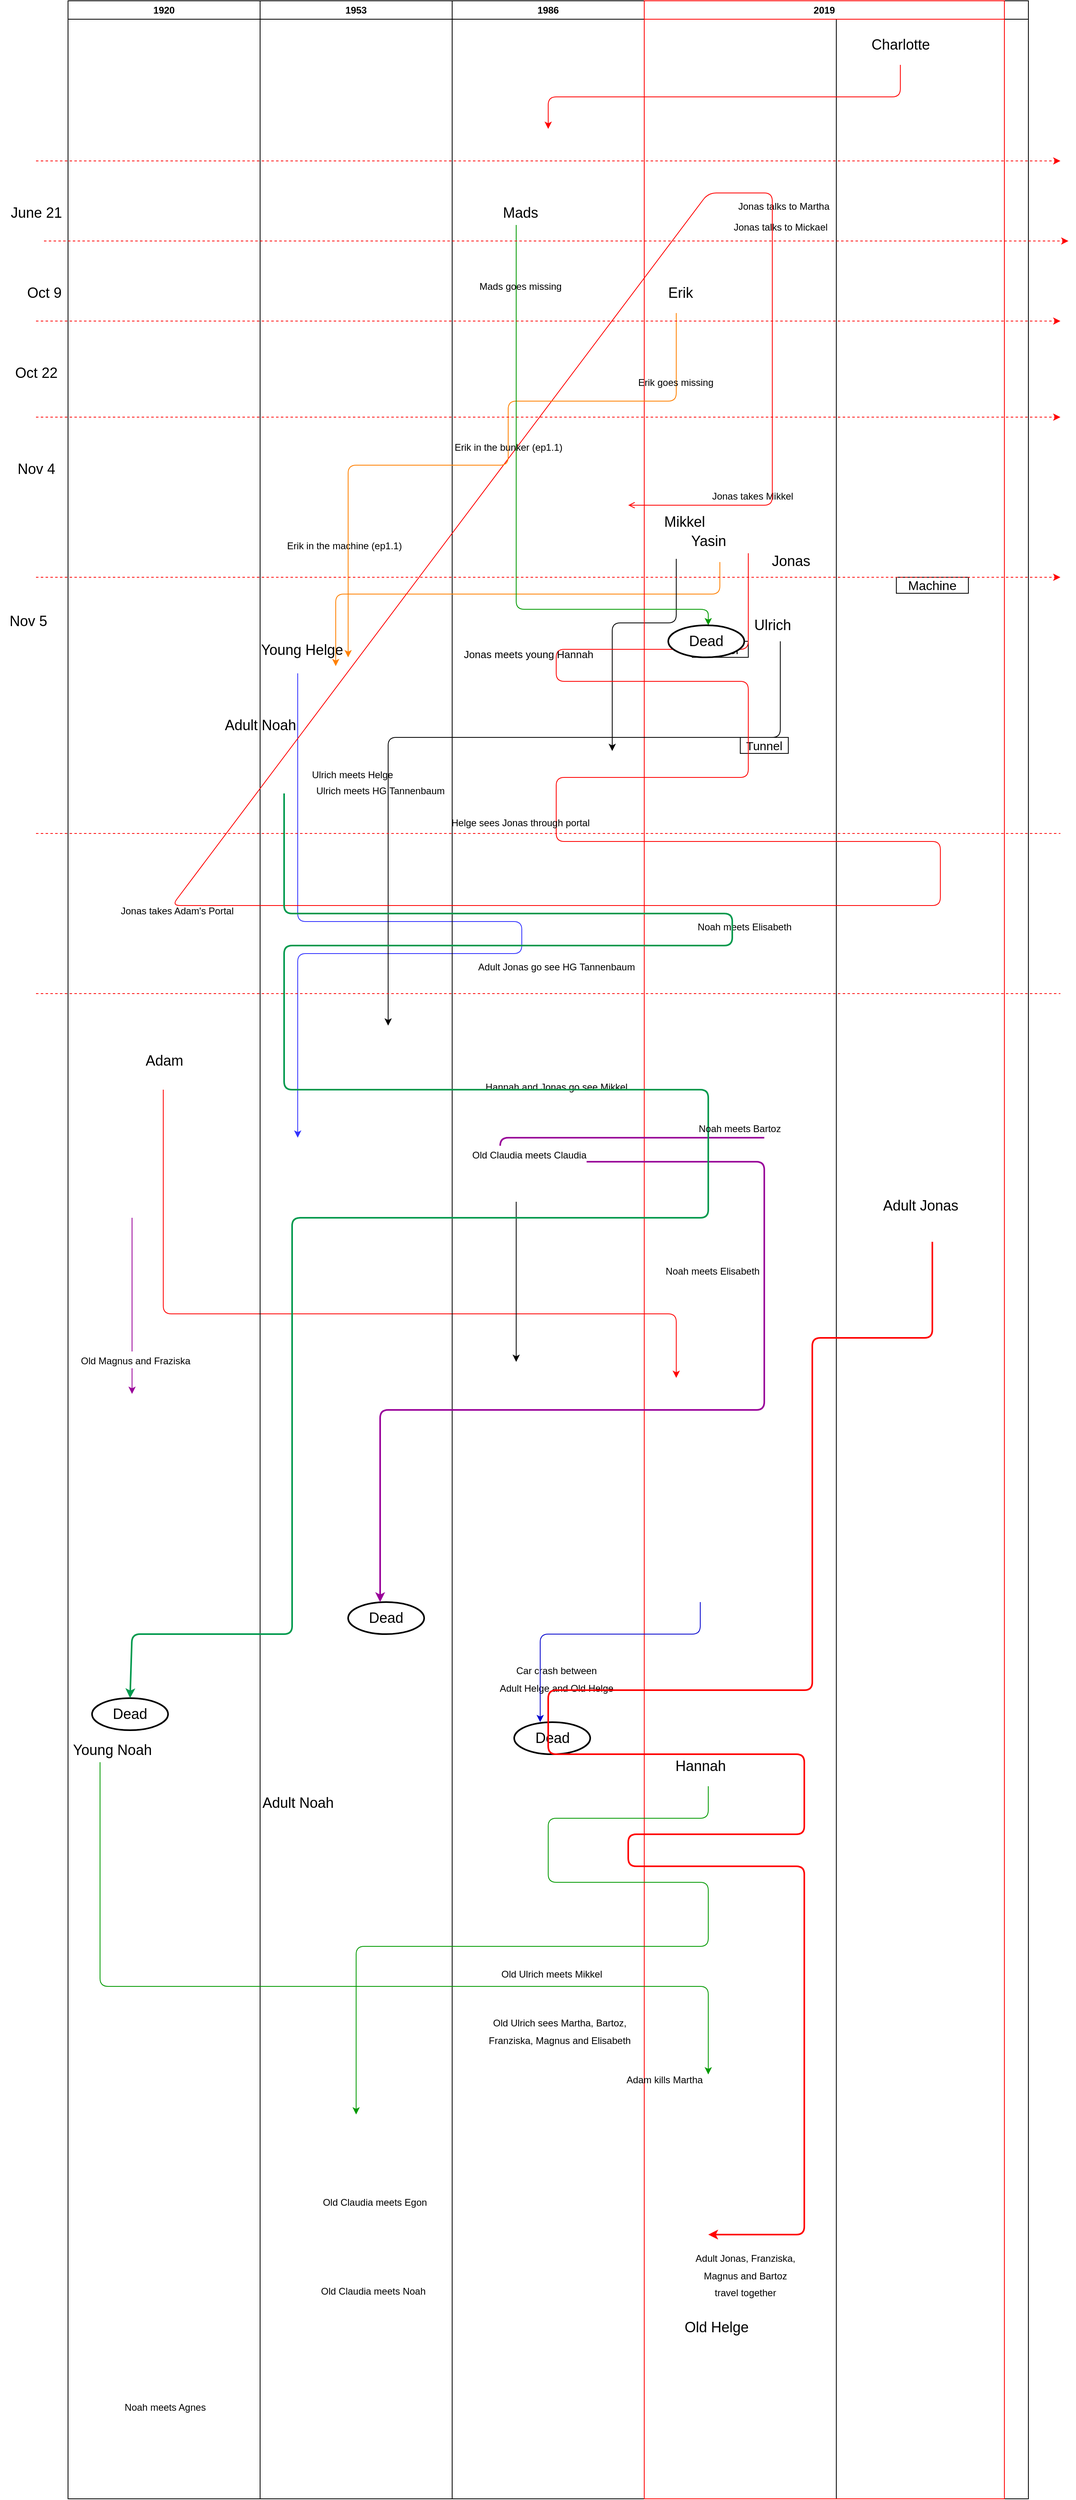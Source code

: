 <mxfile version="12.4.3" type="github" pages="1">
  <diagram name="Page-1" id="e7e014a7-5840-1c2e-5031-d8a46d1fe8dd">
    <mxGraphModel dx="1355" dy="2405" grid="1" gridSize="10" guides="1" tooltips="1" connect="1" arrows="1" fold="1" page="1" pageScale="1" pageWidth="1169" pageHeight="826" background="#ffffff" math="0" shadow="0">
      <root>
        <mxCell id="0"/>
        <mxCell id="1" parent="0"/>
        <mxCell id="2" value="1920" style="swimlane;whiteSpace=wrap;startSize=23;" parent="1" vertex="1">
          <mxGeometry x="200" y="-1520" width="240" height="3120" as="geometry"/>
        </mxCell>
        <mxCell id="4Fx-l3T1AfS1Zk8Yr6ho-14" value="" style="endArrow=classic;html=1;fontSize=18;strokeColor=#FF0000;rounded=1;" edge="1" parent="2">
          <mxGeometry width="50" height="50" relative="1" as="geometry">
            <mxPoint x="119" y="1360" as="sourcePoint"/>
            <mxPoint x="760" y="1720" as="targetPoint"/>
            <Array as="points">
              <mxPoint x="119" y="1640"/>
              <mxPoint x="760" y="1640"/>
            </Array>
          </mxGeometry>
        </mxCell>
        <mxCell id="4Fx-l3T1AfS1Zk8Yr6ho-15" value="Adam" style="text;html=1;align=center;verticalAlign=middle;resizable=0;points=[];;labelBackgroundColor=#ffffff;fontSize=18;" vertex="1" connectable="0" parent="4Fx-l3T1AfS1Zk8Yr6ho-14">
          <mxGeometry x="-0.85" y="3" relative="1" as="geometry">
            <mxPoint x="-2" y="-111" as="offset"/>
          </mxGeometry>
        </mxCell>
        <mxCell id="4Fx-l3T1AfS1Zk8Yr6ho-20" value="Young Noah" style="text;html=1;align=center;verticalAlign=middle;resizable=0;points=[];;autosize=1;fontSize=18;" vertex="1" parent="2">
          <mxGeometry x="-10" y="2170" width="130" height="30" as="geometry"/>
        </mxCell>
        <mxCell id="4Fx-l3T1AfS1Zk8Yr6ho-42" value="" style="endArrow=classic;html=1;strokeColor=#990099;fontSize=18;" edge="1" parent="2">
          <mxGeometry width="50" height="50" relative="1" as="geometry">
            <mxPoint x="80" y="1520" as="sourcePoint"/>
            <mxPoint x="80" y="1740" as="targetPoint"/>
          </mxGeometry>
        </mxCell>
        <mxCell id="4Fx-l3T1AfS1Zk8Yr6ho-43" value="&lt;font style=&quot;font-size: 12px&quot;&gt;Old Magnus and Fraziska&lt;/font&gt;" style="text;html=1;align=center;verticalAlign=middle;resizable=0;points=[];;labelBackgroundColor=#ffffff;fontSize=18;" vertex="1" connectable="0" parent="4Fx-l3T1AfS1Zk8Yr6ho-42">
          <mxGeometry x="0.609" y="4" relative="1" as="geometry">
            <mxPoint as="offset"/>
          </mxGeometry>
        </mxCell>
        <mxCell id="4Fx-l3T1AfS1Zk8Yr6ho-68" value="Dead" style="ellipse;whiteSpace=wrap;html=1;strokeWidth=2;fontSize=18;" vertex="1" parent="2">
          <mxGeometry x="30" y="2120" width="95" height="40" as="geometry"/>
        </mxCell>
        <mxCell id="4Fx-l3T1AfS1Zk8Yr6ho-45" value="&lt;font style=&quot;font-size: 12px&quot;&gt;Jonas takes Adam&#39;s Portal&lt;/font&gt;" style="text;html=1;align=center;verticalAlign=middle;resizable=0;points=[];;autosize=1;fontSize=18;direction=west;" vertex="1" parent="2">
          <mxGeometry x="51" y="1120" width="170" height="30" as="geometry"/>
        </mxCell>
        <mxCell id="3" value="1953" style="swimlane;whiteSpace=wrap" parent="1" vertex="1">
          <mxGeometry x="440" y="-1520" width="240" height="3120" as="geometry"/>
        </mxCell>
        <mxCell id="4Fx-l3T1AfS1Zk8Yr6ho-37" value="&lt;font style=&quot;font-size: 12px&quot;&gt;Ulrich meets Helge&lt;/font&gt;" style="text;html=1;align=center;verticalAlign=middle;resizable=0;points=[];;autosize=1;fontSize=18;" vertex="1" parent="3">
          <mxGeometry x="50" y="950" width="130" height="30" as="geometry"/>
        </mxCell>
        <mxCell id="4Fx-l3T1AfS1Zk8Yr6ho-44" value="&lt;font style=&quot;font-size: 12px&quot;&gt;Ulrich meets HG Tannenbaum&lt;/font&gt;" style="text;html=1;align=center;verticalAlign=middle;resizable=0;points=[];;autosize=1;fontSize=18;" vertex="1" parent="3">
          <mxGeometry x="50" y="970" width="200" height="30" as="geometry"/>
        </mxCell>
        <mxCell id="4Fx-l3T1AfS1Zk8Yr6ho-65" value="Dead" style="ellipse;whiteSpace=wrap;html=1;strokeWidth=2;fontSize=18;" vertex="1" parent="3">
          <mxGeometry x="110" y="2000" width="95" height="40" as="geometry"/>
        </mxCell>
        <mxCell id="4Fx-l3T1AfS1Zk8Yr6ho-106" value="" style="group" vertex="1" connectable="0" parent="3">
          <mxGeometry x="-13" y="796" width="340" height="394" as="geometry"/>
        </mxCell>
        <mxCell id="4Fx-l3T1AfS1Zk8Yr6ho-105" value="" style="group" vertex="1" connectable="0" parent="4Fx-l3T1AfS1Zk8Yr6ho-106">
          <mxGeometry width="340" height="394" as="geometry"/>
        </mxCell>
        <mxCell id="4Fx-l3T1AfS1Zk8Yr6ho-36" value="" style="endArrow=classic;html=1;strokeColor=#3333FF;fontSize=18;" edge="1" parent="4Fx-l3T1AfS1Zk8Yr6ho-105">
          <mxGeometry width="50" height="50" relative="1" as="geometry">
            <mxPoint x="60" y="44" as="sourcePoint"/>
            <mxPoint x="60" y="624" as="targetPoint"/>
            <Array as="points">
              <mxPoint x="60" y="354"/>
              <mxPoint x="340" y="354"/>
              <mxPoint x="340" y="394"/>
              <mxPoint x="60" y="394"/>
            </Array>
          </mxGeometry>
        </mxCell>
        <mxCell id="4Fx-l3T1AfS1Zk8Yr6ho-38" value="Young Helge" style="text;html=1;align=center;verticalAlign=middle;resizable=0;points=[];;autosize=1;fontSize=18;" vertex="1" parent="4Fx-l3T1AfS1Zk8Yr6ho-105">
          <mxGeometry width="130" height="30" as="geometry"/>
        </mxCell>
        <mxCell id="4Fx-l3T1AfS1Zk8Yr6ho-130" value="&lt;font style=&quot;font-size: 12px&quot;&gt;Erik in the machine (ep1.1)&lt;/font&gt;" style="text;html=1;align=center;verticalAlign=middle;resizable=0;points=[];;autosize=1;fontSize=18;" vertex="1" parent="3">
          <mxGeometry x="10" y="664" width="190" height="30" as="geometry"/>
        </mxCell>
        <mxCell id="4" value="1986" style="swimlane;whiteSpace=wrap" parent="1" vertex="1">
          <mxGeometry x="680" y="-1520" width="240" height="3120" as="geometry"/>
        </mxCell>
        <mxCell id="4Fx-l3T1AfS1Zk8Yr6ho-26" value="&lt;font style=&quot;font-size: 12px&quot;&gt;Hannah and Jonas go see Mikkel&lt;br&gt;&lt;/font&gt;" style="text;html=1;align=center;verticalAlign=middle;resizable=0;points=[];;autosize=1;fontSize=18;" vertex="1" parent="4">
          <mxGeometry x="20" y="1340" width="220" height="30" as="geometry"/>
        </mxCell>
        <mxCell id="4Fx-l3T1AfS1Zk8Yr6ho-27" value="&lt;font style=&quot;font-size: 12px&quot;&gt;Adult Jonas go see HG Tannenbaum&lt;/font&gt;" style="text;html=1;align=center;verticalAlign=middle;resizable=0;points=[];;autosize=1;fontSize=18;" vertex="1" parent="4">
          <mxGeometry x="10" y="1190" width="240" height="30" as="geometry"/>
        </mxCell>
        <mxCell id="4Fx-l3T1AfS1Zk8Yr6ho-34" value="" style="endArrow=classic;html=1;strokeColor=#FF8000;fontSize=18;" edge="1" parent="4">
          <mxGeometry width="50" height="50" relative="1" as="geometry">
            <mxPoint x="334.5" y="701" as="sourcePoint"/>
            <mxPoint x="-145.5" y="831" as="targetPoint"/>
            <Array as="points">
              <mxPoint x="334.5" y="741"/>
              <mxPoint x="-145.5" y="741"/>
            </Array>
          </mxGeometry>
        </mxCell>
        <mxCell id="4Fx-l3T1AfS1Zk8Yr6ho-46" value="" style="endArrow=classic;html=1;strokeColor=#000000;fontSize=18;" edge="1" parent="4">
          <mxGeometry width="50" height="50" relative="1" as="geometry">
            <mxPoint x="80" y="1500" as="sourcePoint"/>
            <mxPoint x="80" y="1700" as="targetPoint"/>
          </mxGeometry>
        </mxCell>
        <mxCell id="4Fx-l3T1AfS1Zk8Yr6ho-60" value="&lt;font style=&quot;font-size: 12px&quot;&gt;Car crash between&lt;br&gt;Adult Helge and Old Helge&lt;/font&gt;" style="text;html=1;align=center;verticalAlign=middle;resizable=0;points=[];;autosize=1;fontSize=18;" vertex="1" parent="4">
          <mxGeometry x="40" y="2070" width="180" height="50" as="geometry"/>
        </mxCell>
        <mxCell id="4Fx-l3T1AfS1Zk8Yr6ho-64" value="Dead" style="ellipse;whiteSpace=wrap;html=1;strokeWidth=2;fontSize=18;" vertex="1" parent="4">
          <mxGeometry x="77.5" y="2150" width="95" height="40" as="geometry"/>
        </mxCell>
        <mxCell id="4Fx-l3T1AfS1Zk8Yr6ho-6" value="" style="endArrow=classic;html=1;" edge="1" parent="4">
          <mxGeometry width="50" height="50" relative="1" as="geometry">
            <mxPoint x="280" y="697" as="sourcePoint"/>
            <mxPoint x="200" y="937" as="targetPoint"/>
            <Array as="points">
              <mxPoint x="280" y="777"/>
              <mxPoint x="200" y="777"/>
            </Array>
          </mxGeometry>
        </mxCell>
        <mxCell id="4Fx-l3T1AfS1Zk8Yr6ho-7" value="Mikkel" style="text;html=1;align=center;verticalAlign=middle;resizable=0;points=[];;labelBackgroundColor=#ffffff;fontSize=18;" vertex="1" connectable="0" parent="4Fx-l3T1AfS1Zk8Yr6ho-6">
          <mxGeometry x="0.333" y="1" relative="1" as="geometry">
            <mxPoint x="89" y="-180" as="offset"/>
          </mxGeometry>
        </mxCell>
        <mxCell id="G8Sm1e-z4Jg3wYjVNRuD-47" value="2052" style="swimlane;whiteSpace=wrap" parent="1" vertex="1">
          <mxGeometry x="1160" y="-1520" width="240" height="3120" as="geometry"/>
        </mxCell>
        <mxCell id="4Fx-l3T1AfS1Zk8Yr6ho-29" value="" style="endArrow=classic;html=1;strokeColor=#FF0000;fontSize=18;" edge="1" parent="G8Sm1e-z4Jg3wYjVNRuD-47">
          <mxGeometry width="50" height="50" relative="1" as="geometry">
            <mxPoint x="80" y="80" as="sourcePoint"/>
            <mxPoint x="-360" y="160" as="targetPoint"/>
            <Array as="points">
              <mxPoint x="80" y="120"/>
              <mxPoint x="-360" y="120"/>
            </Array>
          </mxGeometry>
        </mxCell>
        <mxCell id="4Fx-l3T1AfS1Zk8Yr6ho-30" value="Charlotte" style="text;html=1;align=center;verticalAlign=middle;resizable=0;points=[];;autosize=1;fontSize=18;" vertex="1" parent="G8Sm1e-z4Jg3wYjVNRuD-47">
          <mxGeometry x="30" y="40" width="100" height="30" as="geometry"/>
        </mxCell>
        <mxCell id="4Fx-l3T1AfS1Zk8Yr6ho-56" value="&lt;font style=&quot;font-size: 16px&quot;&gt;Machine&lt;/font&gt;" style="rounded=0;whiteSpace=wrap;html=1;fontSize=18;" vertex="1" parent="G8Sm1e-z4Jg3wYjVNRuD-47">
          <mxGeometry x="75" y="720" width="90" height="20" as="geometry"/>
        </mxCell>
        <mxCell id="4Fx-l3T1AfS1Zk8Yr6ho-117" value="" style="group;strokeWidth=2;" vertex="1" connectable="0" parent="G8Sm1e-z4Jg3wYjVNRuD-47">
          <mxGeometry x="-360" y="1670" width="480" height="1120" as="geometry"/>
        </mxCell>
        <mxCell id="4Fx-l3T1AfS1Zk8Yr6ho-116" value="" style="group" vertex="1" connectable="0" parent="4Fx-l3T1AfS1Zk8Yr6ho-117">
          <mxGeometry width="480" height="1120" as="geometry"/>
        </mxCell>
        <mxCell id="4Fx-l3T1AfS1Zk8Yr6ho-118" value="" style="group" vertex="1" connectable="0" parent="4Fx-l3T1AfS1Zk8Yr6ho-116">
          <mxGeometry width="480" height="1120" as="geometry"/>
        </mxCell>
        <mxCell id="4Fx-l3T1AfS1Zk8Yr6ho-24" value="" style="endArrow=classic;html=1;strokeColor=#FF0000;fontSize=18;strokeWidth=2;" edge="1" parent="4Fx-l3T1AfS1Zk8Yr6ho-118">
          <mxGeometry width="50" height="50" relative="1" as="geometry">
            <mxPoint x="480" y="-120" as="sourcePoint"/>
            <mxPoint x="200" y="1120" as="targetPoint"/>
            <Array as="points">
              <mxPoint x="480"/>
              <mxPoint x="330"/>
              <mxPoint x="330" y="440"/>
              <mxPoint y="440"/>
              <mxPoint y="520"/>
              <mxPoint x="320" y="520"/>
              <mxPoint x="320" y="620"/>
              <mxPoint x="100" y="620"/>
              <mxPoint x="100" y="660"/>
              <mxPoint x="320" y="660"/>
              <mxPoint x="320" y="1120"/>
            </Array>
          </mxGeometry>
        </mxCell>
        <mxCell id="4Fx-l3T1AfS1Zk8Yr6ho-28" value="&lt;font style=&quot;font-size: 12px&quot;&gt;Adult Jonas, Franziska,&lt;br&gt;Magnus and Bartoz &lt;br&gt;travel together&lt;/font&gt;" style="text;html=1;align=center;verticalAlign=middle;resizable=0;points=[];;labelBackgroundColor=#ffffff;fontSize=18;" vertex="1" connectable="0" parent="4Fx-l3T1AfS1Zk8Yr6ho-24">
          <mxGeometry x="0.975" y="2" relative="1" as="geometry">
            <mxPoint x="13" y="48" as="offset"/>
          </mxGeometry>
        </mxCell>
        <mxCell id="4Fx-l3T1AfS1Zk8Yr6ho-25" value="Adult Jonas" style="text;html=1;align=center;verticalAlign=middle;resizable=0;points=[];;autosize=1;fontSize=18;" vertex="1" parent="G8Sm1e-z4Jg3wYjVNRuD-47">
          <mxGeometry x="45" y="1490" width="120" height="30" as="geometry"/>
        </mxCell>
        <mxCell id="G8Sm1e-z4Jg3wYjVNRuD-41" value="2019" style="swimlane;whiteSpace=wrap;strokeColor=#FF0000;" parent="1" vertex="1">
          <mxGeometry x="920" y="-1520" width="450" height="3120" as="geometry"/>
        </mxCell>
        <mxCell id="4Fx-l3T1AfS1Zk8Yr6ho-17" value="" style="endArrow=classic;html=1;strokeColor=#009900;fontSize=18;" edge="1" parent="G8Sm1e-z4Jg3wYjVNRuD-41">
          <mxGeometry width="50" height="50" relative="1" as="geometry">
            <mxPoint x="80" y="2230" as="sourcePoint"/>
            <mxPoint x="-360" y="2640" as="targetPoint"/>
            <Array as="points">
              <mxPoint x="80" y="2270"/>
              <mxPoint x="-120" y="2270"/>
              <mxPoint x="-120" y="2350"/>
              <mxPoint x="80" y="2350"/>
              <mxPoint x="80" y="2430"/>
              <mxPoint x="-360" y="2430"/>
            </Array>
          </mxGeometry>
        </mxCell>
        <mxCell id="4Fx-l3T1AfS1Zk8Yr6ho-18" value="Hannah" style="text;html=1;align=center;verticalAlign=middle;resizable=0;points=[];;labelBackgroundColor=#ffffff;fontSize=18;" vertex="1" connectable="0" parent="4Fx-l3T1AfS1Zk8Yr6ho-17">
          <mxGeometry x="-0.867" y="1" relative="1" as="geometry">
            <mxPoint x="33" y="-66" as="offset"/>
          </mxGeometry>
        </mxCell>
        <mxCell id="4Fx-l3T1AfS1Zk8Yr6ho-21" value="&lt;font style=&quot;font-size: 12px&quot;&gt;Noah meets Elisabeth&lt;/font&gt;" style="text;html=1;align=center;verticalAlign=middle;resizable=0;points=[];;autosize=1;fontSize=18;" vertex="1" parent="G8Sm1e-z4Jg3wYjVNRuD-41">
          <mxGeometry x="10" y="1570" width="150" height="30" as="geometry"/>
        </mxCell>
        <mxCell id="4Fx-l3T1AfS1Zk8Yr6ho-4" value="" style="endArrow=classic;html=1;" edge="1" parent="G8Sm1e-z4Jg3wYjVNRuD-41">
          <mxGeometry width="50" height="50" relative="1" as="geometry">
            <mxPoint x="170" y="800" as="sourcePoint"/>
            <mxPoint x="-320" y="1280" as="targetPoint"/>
            <Array as="points">
              <mxPoint x="170" y="920"/>
              <mxPoint x="-320" y="920"/>
            </Array>
          </mxGeometry>
        </mxCell>
        <mxCell id="4Fx-l3T1AfS1Zk8Yr6ho-5" value="&lt;font style=&quot;font-size: 18px&quot;&gt;Ulrich&lt;/font&gt;" style="text;html=1;align=center;verticalAlign=middle;resizable=0;points=[];;labelBackgroundColor=#ffffff;" vertex="1" connectable="0" parent="4Fx-l3T1AfS1Zk8Yr6ho-4">
          <mxGeometry x="0.071" y="-2" relative="1" as="geometry">
            <mxPoint x="389" y="-138" as="offset"/>
          </mxGeometry>
        </mxCell>
        <mxCell id="4Fx-l3T1AfS1Zk8Yr6ho-40" value="" style="endArrow=classic;html=1;strokeColor=#990099;fontSize=18;strokeWidth=2;" edge="1" parent="G8Sm1e-z4Jg3wYjVNRuD-41">
          <mxGeometry width="50" height="50" relative="1" as="geometry">
            <mxPoint x="150" y="1420" as="sourcePoint"/>
            <mxPoint x="-330" y="2000" as="targetPoint"/>
            <Array as="points">
              <mxPoint x="-180" y="1420"/>
              <mxPoint x="-180" y="1450"/>
              <mxPoint x="150" y="1450"/>
              <mxPoint x="150" y="1760"/>
              <mxPoint x="-330" y="1760"/>
            </Array>
          </mxGeometry>
        </mxCell>
        <mxCell id="4Fx-l3T1AfS1Zk8Yr6ho-57" value="&lt;font style=&quot;font-size: 12px&quot;&gt;Old Claudia meets Claudia&lt;/font&gt;" style="text;html=1;align=center;verticalAlign=middle;resizable=0;points=[];;labelBackgroundColor=#ffffff;fontSize=18;" vertex="1" connectable="0" parent="4Fx-l3T1AfS1Zk8Yr6ho-40">
          <mxGeometry x="-0.585" y="36" relative="1" as="geometry">
            <mxPoint y="-7" as="offset"/>
          </mxGeometry>
        </mxCell>
        <mxCell id="4Fx-l3T1AfS1Zk8Yr6ho-50" value="&lt;font style=&quot;font-size: 15px&quot;&gt;Tunnel&lt;/font&gt;" style="rounded=0;whiteSpace=wrap;html=1;fontSize=18;" vertex="1" parent="G8Sm1e-z4Jg3wYjVNRuD-41">
          <mxGeometry x="120" y="920" width="60" height="20" as="geometry"/>
        </mxCell>
        <mxCell id="4Fx-l3T1AfS1Zk8Yr6ho-35" value="Yasin" style="text;html=1;align=center;verticalAlign=middle;resizable=0;points=[];;autosize=1;fontSize=18;" vertex="1" parent="G8Sm1e-z4Jg3wYjVNRuD-41">
          <mxGeometry x="50" y="660" width="60" height="30" as="geometry"/>
        </mxCell>
        <mxCell id="4Fx-l3T1AfS1Zk8Yr6ho-58" value="" style="endArrow=classic;html=1;strokeColor=#0000CC;fontSize=18;" edge="1" parent="G8Sm1e-z4Jg3wYjVNRuD-41">
          <mxGeometry width="50" height="50" relative="1" as="geometry">
            <mxPoint x="70" y="2000" as="sourcePoint"/>
            <mxPoint x="-130" y="2150" as="targetPoint"/>
            <Array as="points">
              <mxPoint x="70" y="2040"/>
              <mxPoint x="-130" y="2040"/>
            </Array>
          </mxGeometry>
        </mxCell>
        <mxCell id="4Fx-l3T1AfS1Zk8Yr6ho-33" value="Erik" style="text;html=1;align=center;verticalAlign=middle;resizable=0;points=[];;autosize=1;fontSize=18;" vertex="1" parent="G8Sm1e-z4Jg3wYjVNRuD-41">
          <mxGeometry x="20" y="350" width="50" height="30" as="geometry"/>
        </mxCell>
        <mxCell id="4Fx-l3T1AfS1Zk8Yr6ho-13" value="&lt;font style=&quot;font-size: 12px&quot;&gt;Jonas talks to Mickael&lt;/font&gt;" style="text;html=1;align=center;verticalAlign=middle;resizable=0;points=[];;autosize=1;fontSize=18;" vertex="1" parent="G8Sm1e-z4Jg3wYjVNRuD-41">
          <mxGeometry x="95" y="266" width="150" height="30" as="geometry"/>
        </mxCell>
        <mxCell id="4Fx-l3T1AfS1Zk8Yr6ho-12" value="&lt;font style=&quot;font-size: 12px&quot;&gt;Jonas talks to Martha&lt;/font&gt;" style="text;html=1;align=center;verticalAlign=middle;resizable=0;points=[];;autosize=1;fontSize=18;" vertex="1" parent="G8Sm1e-z4Jg3wYjVNRuD-41">
          <mxGeometry x="99" y="240" width="150" height="30" as="geometry"/>
        </mxCell>
        <mxCell id="4Fx-l3T1AfS1Zk8Yr6ho-55" value="&lt;font style=&quot;font-size: 12px&quot;&gt;Jonas takes Mikkel&lt;/font&gt;" style="text;html=1;align=center;verticalAlign=middle;resizable=0;points=[];;autosize=1;fontSize=18;" vertex="1" parent="G8Sm1e-z4Jg3wYjVNRuD-41">
          <mxGeometry x="70" y="602" width="130" height="30" as="geometry"/>
        </mxCell>
        <mxCell id="4Fx-l3T1AfS1Zk8Yr6ho-124" value="&lt;font style=&quot;font-size: 12px&quot;&gt;Noah meets Elisabeth&lt;/font&gt;" style="text;html=1;align=center;verticalAlign=middle;resizable=0;points=[];;autosize=1;fontSize=18;" vertex="1" parent="G8Sm1e-z4Jg3wYjVNRuD-41">
          <mxGeometry x="50" y="1140" width="150" height="30" as="geometry"/>
        </mxCell>
        <mxCell id="4Fx-l3T1AfS1Zk8Yr6ho-49" value="&lt;font style=&quot;font-size: 15px&quot;&gt;Tunnel&lt;/font&gt;" style="rounded=0;whiteSpace=wrap;html=1;fontSize=18;" vertex="1" parent="G8Sm1e-z4Jg3wYjVNRuD-41">
          <mxGeometry x="60" y="800" width="70" height="20" as="geometry"/>
        </mxCell>
        <mxCell id="G8Sm1e-z4Jg3wYjVNRuD-43" value="" style="elbow=vertical;strokeColor=#FF0000;endArrow=open;endFill=1;rounded=1;" parent="G8Sm1e-z4Jg3wYjVNRuD-41" edge="1">
          <mxGeometry width="100" height="100" relative="1" as="geometry">
            <mxPoint x="130" y="690" as="sourcePoint"/>
            <mxPoint x="-20" y="630" as="targetPoint"/>
            <Array as="points">
              <mxPoint x="130" y="810"/>
              <mxPoint x="-110" y="810"/>
              <mxPoint x="-110" y="850"/>
              <mxPoint x="130" y="850"/>
              <mxPoint x="130" y="970"/>
              <mxPoint x="-110" y="970"/>
              <mxPoint x="-110" y="1050"/>
              <mxPoint x="370" y="1050"/>
              <mxPoint x="370" y="1130"/>
              <mxPoint x="-590" y="1130"/>
              <mxPoint x="80" y="240"/>
              <mxPoint x="160" y="240"/>
              <mxPoint x="160" y="630"/>
            </Array>
          </mxGeometry>
        </mxCell>
        <mxCell id="G8Sm1e-z4Jg3wYjVNRuD-52" value="Jonas&lt;br style=&quot;font-size: 18px;&quot;&gt;" style="text;html=1;align=center;verticalAlign=middle;resizable=0;points=[];;labelBackgroundColor=#ffffff;fontSize=18;" parent="G8Sm1e-z4Jg3wYjVNRuD-43" vertex="1" connectable="0">
          <mxGeometry x="0.938" y="3" relative="1" as="geometry">
            <mxPoint x="67.0" y="66.48" as="offset"/>
          </mxGeometry>
        </mxCell>
        <mxCell id="4Fx-l3T1AfS1Zk8Yr6ho-9" value="&lt;p style=&quot;line-height: 70%&quot;&gt;&lt;font style=&quot;font-size: 13px ; line-height: 60%&quot;&gt;Jonas meets&lt;/font&gt;&lt;font style=&quot;font-size: 13px ; line-height: 60%&quot;&gt; young Hannah&lt;br&gt;&lt;/font&gt;&lt;/p&gt;&lt;p&gt;&lt;/p&gt;" style="text;html=1;align=center;verticalAlign=middle;resizable=0;points=[];;autosize=1;fontSize=18;" vertex="1" parent="G8Sm1e-z4Jg3wYjVNRuD-41">
          <mxGeometry x="-240" y="790" width="190" height="50" as="geometry"/>
        </mxCell>
        <mxCell id="4Fx-l3T1AfS1Zk8Yr6ho-39" value="&lt;font style=&quot;font-size: 12px&quot;&gt;Helge sees Jonas through portal&lt;/font&gt;" style="text;html=1;align=center;verticalAlign=middle;resizable=0;points=[];;autosize=1;fontSize=18;" vertex="1" parent="G8Sm1e-z4Jg3wYjVNRuD-41">
          <mxGeometry x="-260" y="1010" width="210" height="30" as="geometry"/>
        </mxCell>
        <mxCell id="4Fx-l3T1AfS1Zk8Yr6ho-32" value="" style="endArrow=classic;html=1;strokeColor=#FF8000;fontSize=18;" edge="1" parent="G8Sm1e-z4Jg3wYjVNRuD-41">
          <mxGeometry width="50" height="50" relative="1" as="geometry">
            <mxPoint x="40" y="390" as="sourcePoint"/>
            <mxPoint x="-370" y="820" as="targetPoint"/>
            <Array as="points">
              <mxPoint x="40" y="500"/>
              <mxPoint x="-170" y="500"/>
              <mxPoint x="-170" y="580"/>
              <mxPoint x="-370" y="580"/>
            </Array>
          </mxGeometry>
        </mxCell>
        <mxCell id="4Fx-l3T1AfS1Zk8Yr6ho-119" value="&lt;font style=&quot;font-size: 12px&quot;&gt;Erik goes missing&lt;/font&gt;" style="text;html=1;align=center;verticalAlign=middle;resizable=0;points=[];;autosize=1;fontSize=18;" vertex="1" parent="G8Sm1e-z4Jg3wYjVNRuD-41">
          <mxGeometry x="-21" y="460" width="120" height="30" as="geometry"/>
        </mxCell>
        <mxCell id="4Fx-l3T1AfS1Zk8Yr6ho-23" value="Mads" style="text;html=1;align=center;verticalAlign=middle;resizable=0;points=[];;autosize=1;fontSize=18;" vertex="1" parent="G8Sm1e-z4Jg3wYjVNRuD-41">
          <mxGeometry x="-190" y="250" width="70" height="30" as="geometry"/>
        </mxCell>
        <mxCell id="4Fx-l3T1AfS1Zk8Yr6ho-22" value="" style="endArrow=classic;html=1;strokeColor=#009900;fontSize=18;" edge="1" parent="G8Sm1e-z4Jg3wYjVNRuD-41">
          <mxGeometry width="50" height="50" relative="1" as="geometry">
            <mxPoint x="-160" y="280" as="sourcePoint"/>
            <mxPoint x="80" y="780" as="targetPoint"/>
            <Array as="points">
              <mxPoint x="-160" y="760"/>
              <mxPoint x="80" y="760"/>
            </Array>
          </mxGeometry>
        </mxCell>
        <mxCell id="4Fx-l3T1AfS1Zk8Yr6ho-122" value="&lt;font style=&quot;font-size: 12px&quot;&gt;Mads goes missing&lt;/font&gt;" style="text;html=1;align=center;verticalAlign=middle;resizable=0;points=[];;autosize=1;fontSize=18;" vertex="1" parent="G8Sm1e-z4Jg3wYjVNRuD-41">
          <mxGeometry x="-220" y="340" width="130" height="30" as="geometry"/>
        </mxCell>
        <mxCell id="4Fx-l3T1AfS1Zk8Yr6ho-123" value="Dead" style="ellipse;whiteSpace=wrap;html=1;strokeWidth=2;fontSize=18;" vertex="1" parent="G8Sm1e-z4Jg3wYjVNRuD-41">
          <mxGeometry x="30" y="780" width="95" height="40" as="geometry"/>
        </mxCell>
        <mxCell id="4Fx-l3T1AfS1Zk8Yr6ho-62" value="Adult Noah" style="text;html=1;align=center;verticalAlign=middle;resizable=0;points=[];;autosize=1;fontSize=18;" vertex="1" parent="G8Sm1e-z4Jg3wYjVNRuD-41">
          <mxGeometry x="-540" y="890" width="120" height="30" as="geometry"/>
        </mxCell>
        <mxCell id="4Fx-l3T1AfS1Zk8Yr6ho-61" value="" style="endArrow=classic;html=1;strokeColor=#00994D;fontSize=18;strokeWidth=2;entryX=0.5;entryY=0;entryDx=0;entryDy=0;" edge="1" parent="G8Sm1e-z4Jg3wYjVNRuD-41" target="4Fx-l3T1AfS1Zk8Yr6ho-68">
          <mxGeometry width="50" height="50" relative="1" as="geometry">
            <mxPoint x="-450" y="990" as="sourcePoint"/>
            <mxPoint x="-650" y="2110" as="targetPoint"/>
            <Array as="points">
              <mxPoint x="-450" y="1140"/>
              <mxPoint x="110" y="1140"/>
              <mxPoint x="110" y="1180"/>
              <mxPoint x="-450" y="1180"/>
              <mxPoint x="-450" y="1360"/>
              <mxPoint x="80" y="1360"/>
              <mxPoint x="80" y="1520"/>
              <mxPoint x="-440" y="1520"/>
              <mxPoint x="-440" y="2040"/>
              <mxPoint x="-640" y="2040"/>
            </Array>
          </mxGeometry>
        </mxCell>
        <mxCell id="4Fx-l3T1AfS1Zk8Yr6ho-19" value="" style="endArrow=classic;html=1;strokeColor=#009900;fontSize=18;" edge="1" parent="1">
          <mxGeometry width="50" height="50" relative="1" as="geometry">
            <mxPoint x="240" y="680" as="sourcePoint"/>
            <mxPoint x="1000" y="1070" as="targetPoint"/>
            <Array as="points">
              <mxPoint x="240" y="960"/>
              <mxPoint x="1000" y="960"/>
            </Array>
          </mxGeometry>
        </mxCell>
        <mxCell id="4Fx-l3T1AfS1Zk8Yr6ho-16" value="&lt;font style=&quot;font-size: 12px&quot;&gt;Adam kills Martha&lt;br&gt;&lt;/font&gt;" style="text;html=1;align=center;verticalAlign=middle;resizable=0;points=[];;autosize=1;fontSize=18;" vertex="1" parent="1">
          <mxGeometry x="880" y="1060" width="130" height="30" as="geometry"/>
        </mxCell>
        <mxCell id="4Fx-l3T1AfS1Zk8Yr6ho-41" value="&lt;font style=&quot;font-size: 12px&quot;&gt;Old Claudia meets Egon&lt;/font&gt;" style="text;html=1;align=center;verticalAlign=middle;resizable=0;points=[];;autosize=1;fontSize=18;" vertex="1" parent="1">
          <mxGeometry x="503" y="1213" width="160" height="30" as="geometry"/>
        </mxCell>
        <mxCell id="4Fx-l3T1AfS1Zk8Yr6ho-47" value="&lt;font style=&quot;font-size: 12px&quot;&gt;Old Ulrich meets Mikkel&lt;/font&gt;" style="text;html=1;align=center;verticalAlign=middle;resizable=0;points=[];;autosize=1;fontSize=18;" vertex="1" parent="1">
          <mxGeometry x="719" y="928" width="170" height="30" as="geometry"/>
        </mxCell>
        <mxCell id="4Fx-l3T1AfS1Zk8Yr6ho-48" value="&lt;font style=&quot;font-size: 12px&quot;&gt;Old Ulrich sees Martha, Bartoz,&lt;br&gt;Franziska, Magnus and Elisabeth&lt;/font&gt;" style="text;html=1;align=center;verticalAlign=middle;resizable=0;points=[];;autosize=1;fontSize=18;" vertex="1" parent="1">
          <mxGeometry x="704" y="990" width="220" height="50" as="geometry"/>
        </mxCell>
        <mxCell id="4Fx-l3T1AfS1Zk8Yr6ho-59" value="Old Helge" style="text;html=1;align=center;verticalAlign=middle;resizable=0;points=[];;autosize=1;fontSize=18;" vertex="1" parent="1">
          <mxGeometry x="955" y="1371" width="110" height="30" as="geometry"/>
        </mxCell>
        <mxCell id="4Fx-l3T1AfS1Zk8Yr6ho-66" value="&lt;font style=&quot;font-size: 12px&quot;&gt;Old Claudia meets Noah&lt;/font&gt;" style="text;html=1;align=center;verticalAlign=middle;resizable=0;points=[];;autosize=1;fontSize=18;" vertex="1" parent="1">
          <mxGeometry x="496" y="1324" width="170" height="30" as="geometry"/>
        </mxCell>
        <mxCell id="4Fx-l3T1AfS1Zk8Yr6ho-69" value="&lt;font style=&quot;font-size: 12px&quot;&gt;Noah meets Agnes&lt;/font&gt;" style="text;html=1;align=center;verticalAlign=middle;resizable=0;points=[];;autosize=1;fontSize=18;" vertex="1" parent="1">
          <mxGeometry x="256" y="1469" width="130" height="30" as="geometry"/>
        </mxCell>
        <mxCell id="4Fx-l3T1AfS1Zk8Yr6ho-91" value="" style="html=1;strokeColor=#FF0000;strokeWidth=1;fontSize=18;dashed=1;" edge="1" parent="1">
          <mxGeometry width="50" height="50" relative="1" as="geometry">
            <mxPoint x="160" y="-1320" as="sourcePoint"/>
            <mxPoint x="1440" y="-1320" as="targetPoint"/>
          </mxGeometry>
        </mxCell>
        <mxCell id="4Fx-l3T1AfS1Zk8Yr6ho-93" value="June 21" style="text;html=1;align=center;verticalAlign=middle;resizable=0;points=[];;autosize=1;fontSize=18;" vertex="1" parent="1">
          <mxGeometry x="115" y="-1270" width="90" height="30" as="geometry"/>
        </mxCell>
        <mxCell id="4Fx-l3T1AfS1Zk8Yr6ho-96" value="Adult Noah" style="text;html=1;align=center;verticalAlign=middle;resizable=0;points=[];;autosize=1;fontSize=18;" vertex="1" parent="1">
          <mxGeometry x="427" y="716" width="120" height="30" as="geometry"/>
        </mxCell>
        <mxCell id="4Fx-l3T1AfS1Zk8Yr6ho-97" value="" style="endArrow=none;dashed=1;html=1;strokeColor=#FF0000;strokeWidth=1;fontSize=18;" edge="1" parent="1">
          <mxGeometry width="50" height="50" relative="1" as="geometry">
            <mxPoint x="160" y="-480" as="sourcePoint"/>
            <mxPoint x="1440" y="-480" as="targetPoint"/>
          </mxGeometry>
        </mxCell>
        <mxCell id="4Fx-l3T1AfS1Zk8Yr6ho-98" value="" style="endArrow=none;dashed=1;html=1;strokeColor=#FF0000;strokeWidth=1;fontSize=18;" edge="1" parent="1">
          <mxGeometry width="50" height="50" relative="1" as="geometry">
            <mxPoint x="160" y="-280" as="sourcePoint"/>
            <mxPoint x="1440" y="-280" as="targetPoint"/>
          </mxGeometry>
        </mxCell>
        <mxCell id="4Fx-l3T1AfS1Zk8Yr6ho-99" value="" style="html=1;strokeColor=#FF0000;strokeWidth=1;fontSize=18;dashed=1;" edge="1" parent="1">
          <mxGeometry width="50" height="50" relative="1" as="geometry">
            <mxPoint x="160" y="-1120" as="sourcePoint"/>
            <mxPoint x="1440" y="-1120" as="targetPoint"/>
          </mxGeometry>
        </mxCell>
        <mxCell id="4Fx-l3T1AfS1Zk8Yr6ho-100" value="Oct 22" style="text;html=1;align=center;verticalAlign=middle;resizable=0;points=[];;autosize=1;fontSize=18;" vertex="1" parent="1">
          <mxGeometry x="120" y="-1070" width="80" height="30" as="geometry"/>
        </mxCell>
        <mxCell id="4Fx-l3T1AfS1Zk8Yr6ho-101" value="" style="html=1;strokeColor=#FF0000;strokeWidth=1;fontSize=18;dashed=1;" edge="1" parent="1">
          <mxGeometry width="50" height="50" relative="1" as="geometry">
            <mxPoint x="160" y="-1000" as="sourcePoint"/>
            <mxPoint x="1440" y="-1000" as="targetPoint"/>
          </mxGeometry>
        </mxCell>
        <mxCell id="4Fx-l3T1AfS1Zk8Yr6ho-102" value="Nov 4" style="text;html=1;align=center;verticalAlign=middle;resizable=0;points=[];;autosize=1;fontSize=18;" vertex="1" parent="1">
          <mxGeometry x="125" y="-950" width="70" height="30" as="geometry"/>
        </mxCell>
        <mxCell id="4Fx-l3T1AfS1Zk8Yr6ho-103" value="" style="html=1;strokeColor=#FF0000;strokeWidth=1;fontSize=18;dashed=1;" edge="1" parent="1">
          <mxGeometry width="50" height="50" relative="1" as="geometry">
            <mxPoint x="160" y="-800" as="sourcePoint"/>
            <mxPoint x="1440" y="-800" as="targetPoint"/>
          </mxGeometry>
        </mxCell>
        <mxCell id="4Fx-l3T1AfS1Zk8Yr6ho-104" value="Nov 5" style="text;html=1;align=center;verticalAlign=middle;resizable=0;points=[];;autosize=1;fontSize=18;" vertex="1" parent="1">
          <mxGeometry x="115" y="-760" width="70" height="30" as="geometry"/>
        </mxCell>
        <mxCell id="4Fx-l3T1AfS1Zk8Yr6ho-120" value="" style="html=1;strokeColor=#FF0000;strokeWidth=1;fontSize=18;dashed=1;" edge="1" parent="1">
          <mxGeometry width="50" height="50" relative="1" as="geometry">
            <mxPoint x="170" y="-1220" as="sourcePoint"/>
            <mxPoint x="1450" y="-1220" as="targetPoint"/>
          </mxGeometry>
        </mxCell>
        <mxCell id="4Fx-l3T1AfS1Zk8Yr6ho-121" value="Oct 9" style="text;html=1;align=center;verticalAlign=middle;resizable=0;points=[];;autosize=1;fontSize=18;" vertex="1" parent="1">
          <mxGeometry x="140" y="-1170" width="60" height="30" as="geometry"/>
        </mxCell>
        <mxCell id="4Fx-l3T1AfS1Zk8Yr6ho-126" value="&lt;font style=&quot;font-size: 12px&quot;&gt;Noah meets Bartoz&lt;/font&gt;" style="text;html=1;align=center;verticalAlign=middle;resizable=0;points=[];;autosize=1;fontSize=18;" vertex="1" parent="1">
          <mxGeometry x="974" y="-128" width="130" height="30" as="geometry"/>
        </mxCell>
        <mxCell id="4Fx-l3T1AfS1Zk8Yr6ho-129" value="&lt;font style=&quot;font-size: 12px&quot;&gt;Erik in the bunker (ep1.1)&lt;/font&gt;" style="text;html=1;align=center;verticalAlign=middle;resizable=0;points=[];;autosize=1;fontSize=18;" vertex="1" parent="1">
          <mxGeometry x="660" y="-979" width="180" height="30" as="geometry"/>
        </mxCell>
      </root>
    </mxGraphModel>
  </diagram>
</mxfile>
